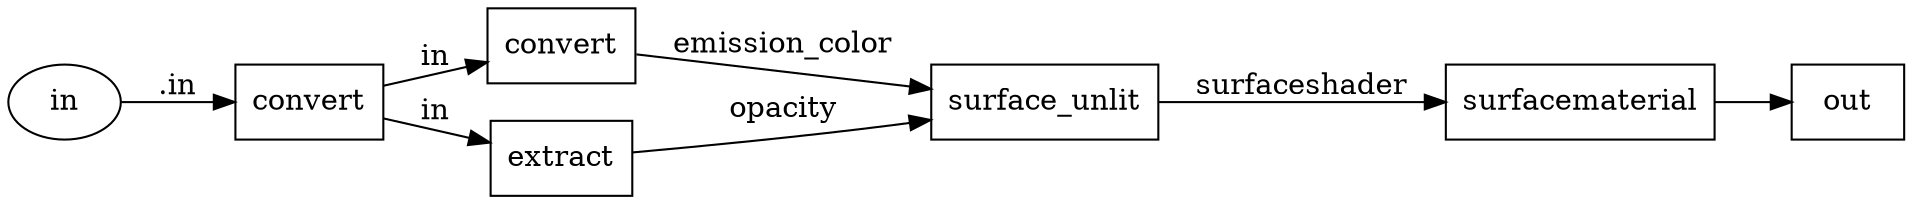 digraph {
  rankdir = LR;
    NG_convert_vector4_material_surfacematerial [label= "surfacematerial"];
    NG_convert_vector4_material_surfacematerial[shape = box];
    NG_convert_vector4_material_surfacematerial ->     NG_convert_vector4_material_out;
    NG_convert_vector4_material_out [label= "out"];
    NG_convert_vector4_material_out[shape = box]; 
    NG_convert_vector4_material_surface_unlit [label= "surface_unlit"];
    NG_convert_vector4_material_surface_unlit[shape = box];
    NG_convert_vector4_material_surface_unlit ->     NG_convert_vector4_material_surfacematerial [label= "surfaceshader"];
    NG_convert_vector4_material_surfacematerial [label= "surfacematerial"];
    NG_convert_vector4_material_surfacematerial[shape = box]; 
    NG_convert_vector4_material_color4_to_color3 [label= "convert"];
    NG_convert_vector4_material_color4_to_color3[shape = box];
    NG_convert_vector4_material_color4_to_color3 ->     NG_convert_vector4_material_surface_unlit [label= "emission_color"];
    NG_convert_vector4_material_surface_unlit [label= "surface_unlit"];
    NG_convert_vector4_material_surface_unlit[shape = box]; 
    NG_convert_vector4_material_vec4_to_color4 [label= "convert"];
    NG_convert_vector4_material_vec4_to_color4[shape = box];
    NG_convert_vector4_material_vec4_to_color4 ->     NG_convert_vector4_material_color4_to_color3 [label= "in"];
    NG_convert_vector4_material_color4_to_color3 [label= "convert"];
    NG_convert_vector4_material_color4_to_color3[shape = box]; 
    NG_convert_vector4_material_inINT [label="in"];
    NG_convert_vector4_material_inINT [shape = ellipse];
    NG_convert_vector4_material_vec4_to_color4 [label="convert"];
    NG_convert_vector4_material_inINT -> NG_convert_vector4_material_vec4_to_color4 [label=".in"];
    NG_convert_vector4_material_color4_to_float [label= "extract"];
    NG_convert_vector4_material_color4_to_float[shape = box];
    NG_convert_vector4_material_color4_to_float ->     NG_convert_vector4_material_surface_unlit [label= "opacity"];
    NG_convert_vector4_material_surface_unlit [label= "surface_unlit"];
    NG_convert_vector4_material_surface_unlit[shape = box]; 
    NG_convert_vector4_material_vec4_to_color4 [label= "convert"];
    NG_convert_vector4_material_vec4_to_color4[shape = box];
    NG_convert_vector4_material_vec4_to_color4 ->     NG_convert_vector4_material_color4_to_float [label= "in"];
    NG_convert_vector4_material_color4_to_float [label= "extract"];
    NG_convert_vector4_material_color4_to_float[shape = box]; 
}
